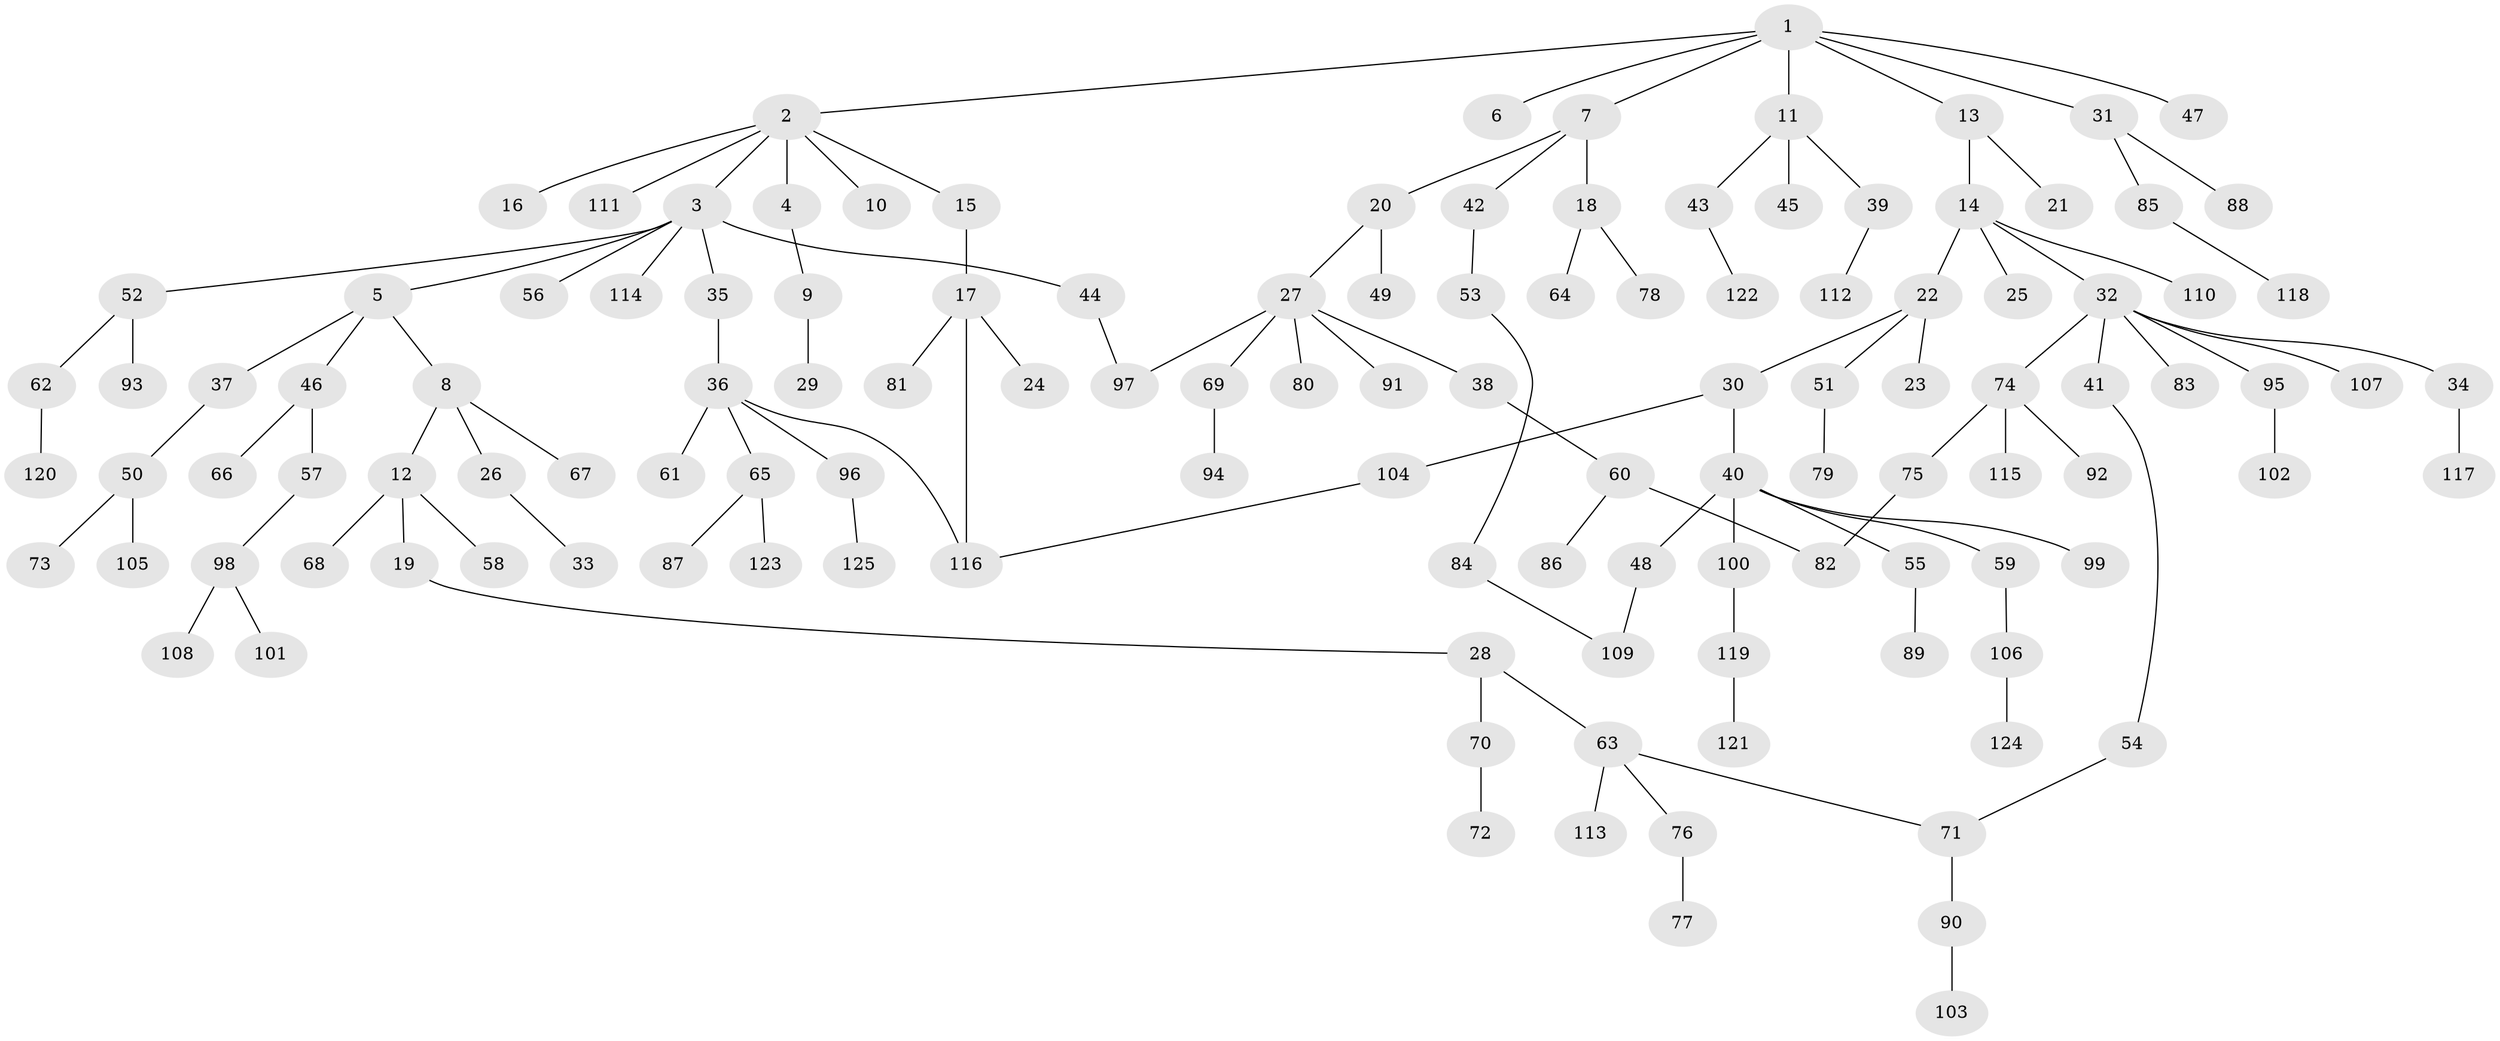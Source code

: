 // coarse degree distribution, {9: 0.011627906976744186, 12: 0.011627906976744186, 2: 0.26744186046511625, 4: 0.03488372093023256, 1: 0.5, 3: 0.11627906976744186, 10: 0.011627906976744186, 5: 0.046511627906976744}
// Generated by graph-tools (version 1.1) at 2025/51/02/27/25 19:51:38]
// undirected, 125 vertices, 130 edges
graph export_dot {
graph [start="1"]
  node [color=gray90,style=filled];
  1;
  2;
  3;
  4;
  5;
  6;
  7;
  8;
  9;
  10;
  11;
  12;
  13;
  14;
  15;
  16;
  17;
  18;
  19;
  20;
  21;
  22;
  23;
  24;
  25;
  26;
  27;
  28;
  29;
  30;
  31;
  32;
  33;
  34;
  35;
  36;
  37;
  38;
  39;
  40;
  41;
  42;
  43;
  44;
  45;
  46;
  47;
  48;
  49;
  50;
  51;
  52;
  53;
  54;
  55;
  56;
  57;
  58;
  59;
  60;
  61;
  62;
  63;
  64;
  65;
  66;
  67;
  68;
  69;
  70;
  71;
  72;
  73;
  74;
  75;
  76;
  77;
  78;
  79;
  80;
  81;
  82;
  83;
  84;
  85;
  86;
  87;
  88;
  89;
  90;
  91;
  92;
  93;
  94;
  95;
  96;
  97;
  98;
  99;
  100;
  101;
  102;
  103;
  104;
  105;
  106;
  107;
  108;
  109;
  110;
  111;
  112;
  113;
  114;
  115;
  116;
  117;
  118;
  119;
  120;
  121;
  122;
  123;
  124;
  125;
  1 -- 2;
  1 -- 6;
  1 -- 7;
  1 -- 11;
  1 -- 13;
  1 -- 31;
  1 -- 47;
  2 -- 3;
  2 -- 4;
  2 -- 10;
  2 -- 15;
  2 -- 16;
  2 -- 111;
  3 -- 5;
  3 -- 35;
  3 -- 44;
  3 -- 52;
  3 -- 56;
  3 -- 114;
  4 -- 9;
  5 -- 8;
  5 -- 37;
  5 -- 46;
  7 -- 18;
  7 -- 20;
  7 -- 42;
  8 -- 12;
  8 -- 26;
  8 -- 67;
  9 -- 29;
  11 -- 39;
  11 -- 43;
  11 -- 45;
  12 -- 19;
  12 -- 58;
  12 -- 68;
  13 -- 14;
  13 -- 21;
  14 -- 22;
  14 -- 25;
  14 -- 32;
  14 -- 110;
  15 -- 17;
  17 -- 24;
  17 -- 81;
  17 -- 116;
  18 -- 64;
  18 -- 78;
  19 -- 28;
  20 -- 27;
  20 -- 49;
  22 -- 23;
  22 -- 30;
  22 -- 51;
  26 -- 33;
  27 -- 38;
  27 -- 69;
  27 -- 80;
  27 -- 91;
  27 -- 97;
  28 -- 63;
  28 -- 70;
  30 -- 40;
  30 -- 104;
  31 -- 85;
  31 -- 88;
  32 -- 34;
  32 -- 41;
  32 -- 74;
  32 -- 83;
  32 -- 95;
  32 -- 107;
  34 -- 117;
  35 -- 36;
  36 -- 61;
  36 -- 65;
  36 -- 96;
  36 -- 116;
  37 -- 50;
  38 -- 60;
  39 -- 112;
  40 -- 48;
  40 -- 55;
  40 -- 59;
  40 -- 99;
  40 -- 100;
  41 -- 54;
  42 -- 53;
  43 -- 122;
  44 -- 97;
  46 -- 57;
  46 -- 66;
  48 -- 109;
  50 -- 73;
  50 -- 105;
  51 -- 79;
  52 -- 62;
  52 -- 93;
  53 -- 84;
  54 -- 71;
  55 -- 89;
  57 -- 98;
  59 -- 106;
  60 -- 86;
  60 -- 82;
  62 -- 120;
  63 -- 71;
  63 -- 76;
  63 -- 113;
  65 -- 87;
  65 -- 123;
  69 -- 94;
  70 -- 72;
  71 -- 90;
  74 -- 75;
  74 -- 92;
  74 -- 115;
  75 -- 82;
  76 -- 77;
  84 -- 109;
  85 -- 118;
  90 -- 103;
  95 -- 102;
  96 -- 125;
  98 -- 101;
  98 -- 108;
  100 -- 119;
  104 -- 116;
  106 -- 124;
  119 -- 121;
}
